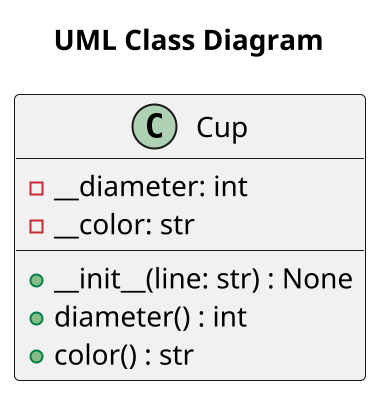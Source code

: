 @startuml
scale 2
title "UML Class Diagram"
class Cup {
    -__diameter: int
    -__color: str

    +__init__(line: str) : None
    +diameter() : int
    +color() : str
}
@enduml

